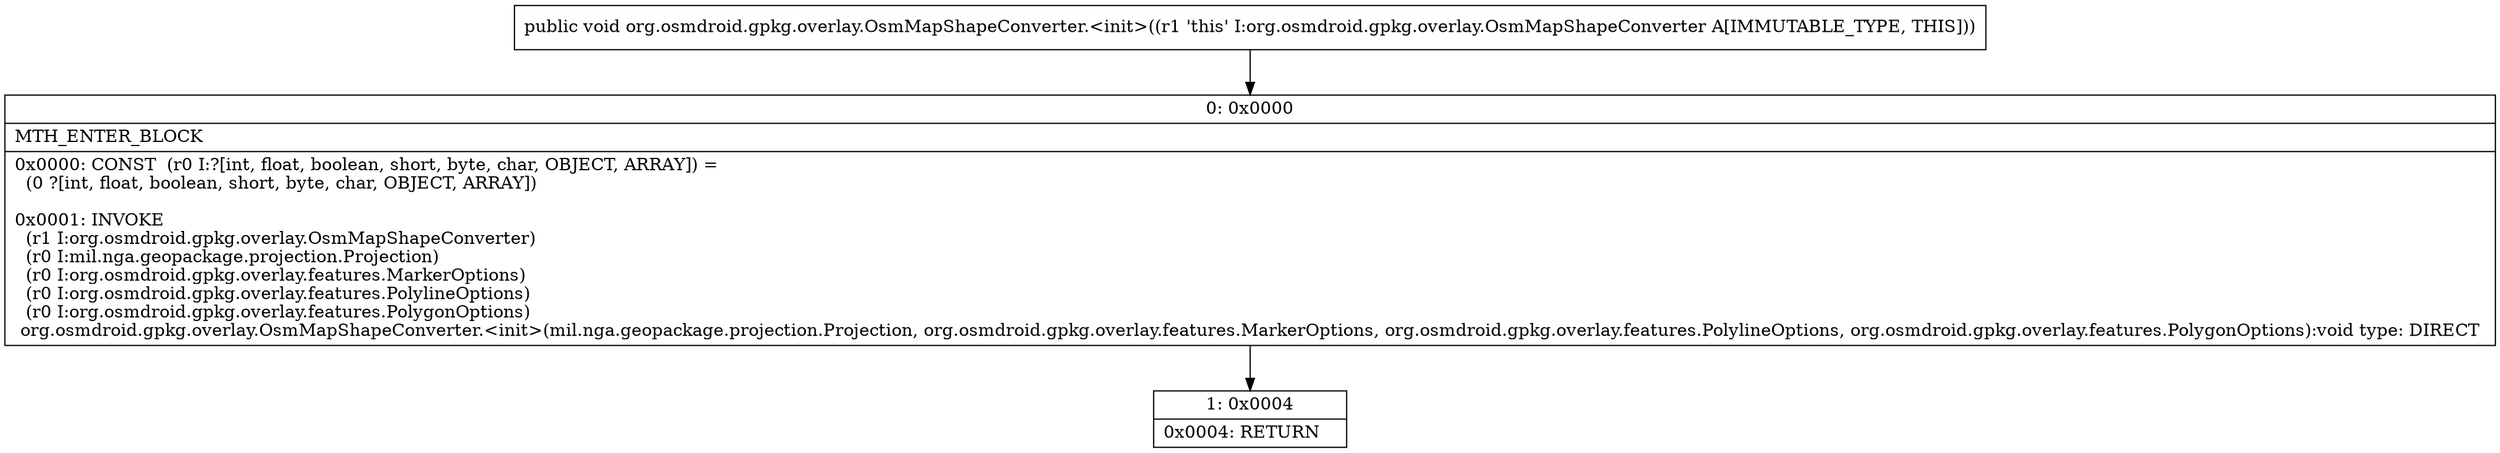 digraph "CFG fororg.osmdroid.gpkg.overlay.OsmMapShapeConverter.\<init\>()V" {
Node_0 [shape=record,label="{0\:\ 0x0000|MTH_ENTER_BLOCK\l|0x0000: CONST  (r0 I:?[int, float, boolean, short, byte, char, OBJECT, ARRAY]) = \l  (0 ?[int, float, boolean, short, byte, char, OBJECT, ARRAY])\l \l0x0001: INVOKE  \l  (r1 I:org.osmdroid.gpkg.overlay.OsmMapShapeConverter)\l  (r0 I:mil.nga.geopackage.projection.Projection)\l  (r0 I:org.osmdroid.gpkg.overlay.features.MarkerOptions)\l  (r0 I:org.osmdroid.gpkg.overlay.features.PolylineOptions)\l  (r0 I:org.osmdroid.gpkg.overlay.features.PolygonOptions)\l org.osmdroid.gpkg.overlay.OsmMapShapeConverter.\<init\>(mil.nga.geopackage.projection.Projection, org.osmdroid.gpkg.overlay.features.MarkerOptions, org.osmdroid.gpkg.overlay.features.PolylineOptions, org.osmdroid.gpkg.overlay.features.PolygonOptions):void type: DIRECT \l}"];
Node_1 [shape=record,label="{1\:\ 0x0004|0x0004: RETURN   \l}"];
MethodNode[shape=record,label="{public void org.osmdroid.gpkg.overlay.OsmMapShapeConverter.\<init\>((r1 'this' I:org.osmdroid.gpkg.overlay.OsmMapShapeConverter A[IMMUTABLE_TYPE, THIS])) }"];
MethodNode -> Node_0;
Node_0 -> Node_1;
}


